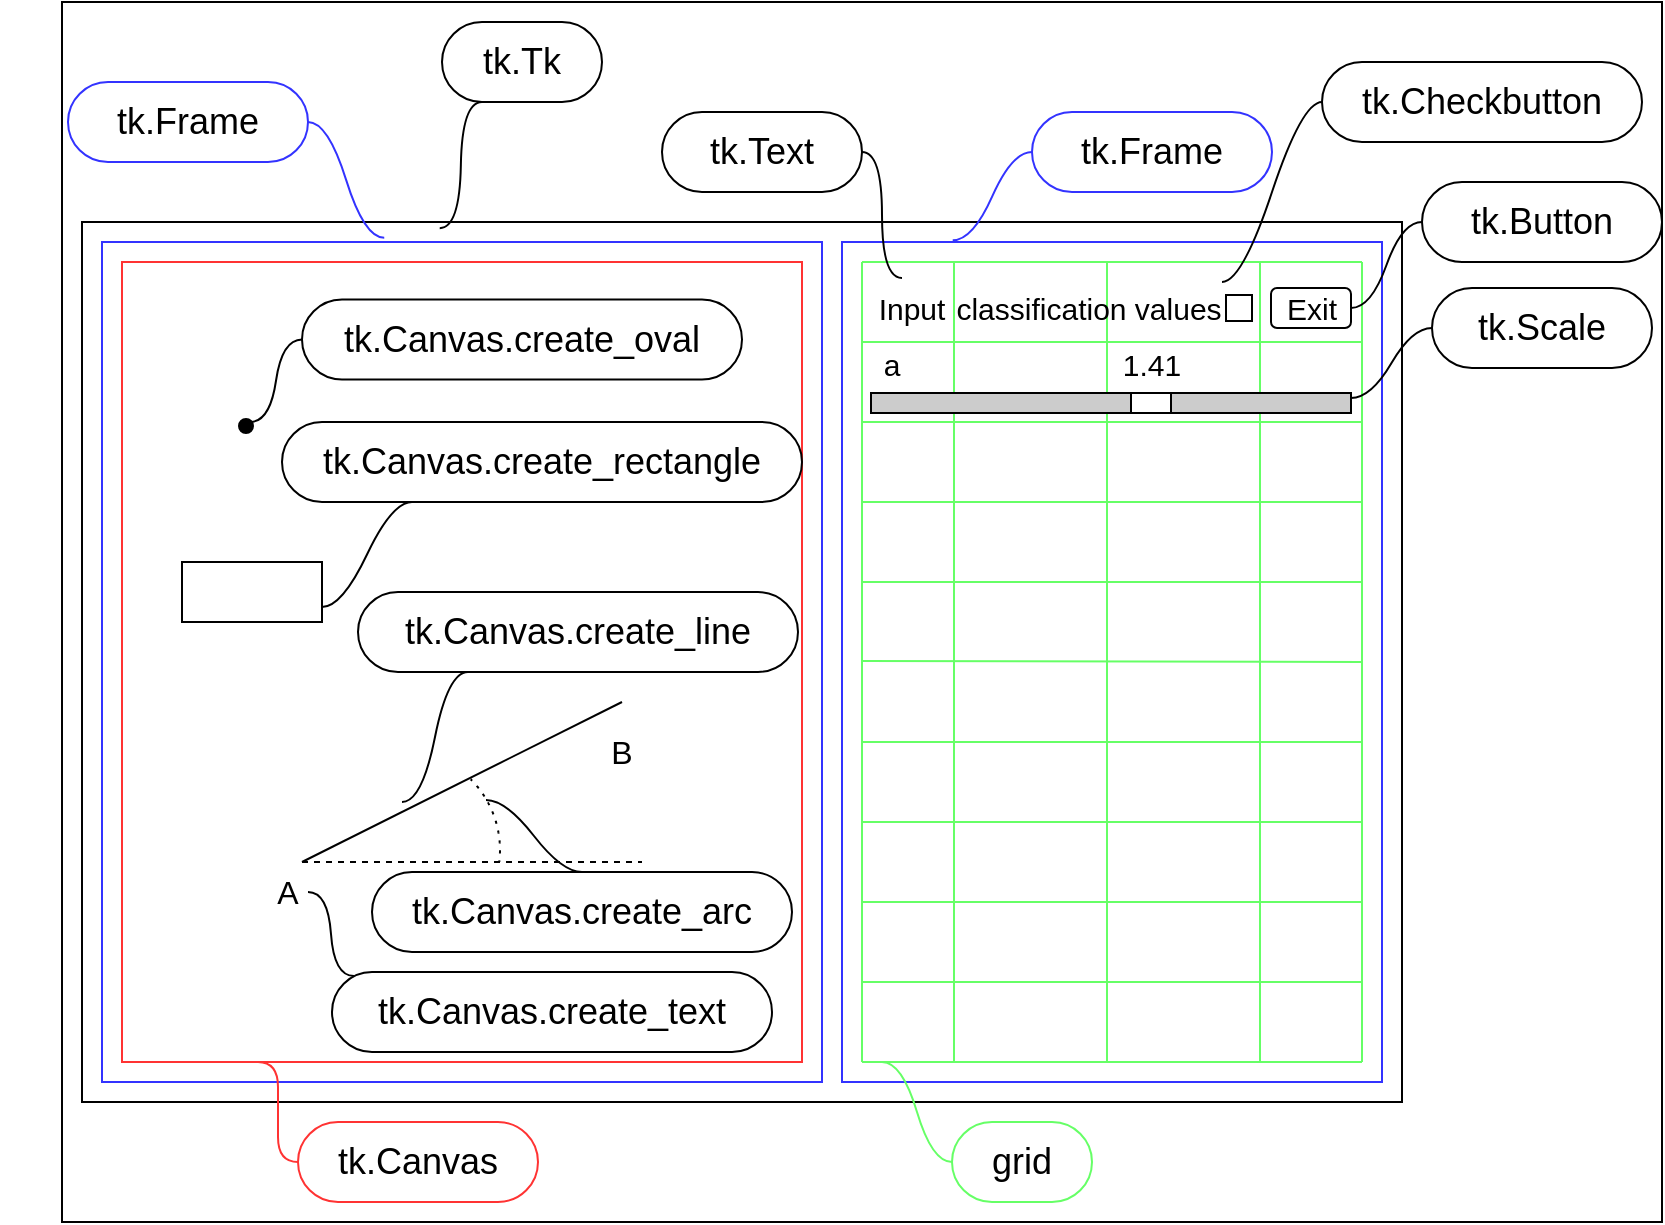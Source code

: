 <mxfile version="24.8.6">
  <diagram name="Page-1" id="wHqGof-OoqQ8YfUpuGFb">
    <mxGraphModel dx="2284" dy="738" grid="1" gridSize="10" guides="1" tooltips="1" connect="1" arrows="1" fold="1" page="1" pageScale="1" pageWidth="850" pageHeight="1100" math="0" shadow="0">
      <root>
        <mxCell id="0" />
        <mxCell id="1" parent="0" />
        <mxCell id="lTo31LPykX4vVSw3QdY_-49" value="" style="ellipse;whiteSpace=wrap;html=1;aspect=fixed;strokeWidth=1;" parent="1" vertex="1">
          <mxGeometry x="-20" height="20" as="geometry" />
        </mxCell>
        <mxCell id="lTo31LPykX4vVSw3QdY_-22" value="" style="rounded=0;whiteSpace=wrap;html=1;" parent="1" vertex="1">
          <mxGeometry x="10" width="800" height="610" as="geometry" />
        </mxCell>
        <mxCell id="lTo31LPykX4vVSw3QdY_-3" value="" style="rounded=0;whiteSpace=wrap;html=1;" parent="1" vertex="1">
          <mxGeometry x="20" y="110" width="660" height="440" as="geometry" />
        </mxCell>
        <mxCell id="lTo31LPykX4vVSw3QdY_-4" value="" style="rounded=0;whiteSpace=wrap;html=1;strokeColor=#3333FF;" parent="1" vertex="1">
          <mxGeometry x="30" y="120" width="360" height="420" as="geometry" />
        </mxCell>
        <mxCell id="lTo31LPykX4vVSw3QdY_-32" value="" style="verticalLabelPosition=bottom;verticalAlign=top;html=1;shape=mxgraph.basic.rect;fillColor2=none;strokeWidth=1;size=20;indent=5;strokeColor=#FF3333;" parent="1" vertex="1">
          <mxGeometry x="40" y="130" width="340" height="400" as="geometry" />
        </mxCell>
        <mxCell id="lTo31LPykX4vVSw3QdY_-5" value="" style="rounded=0;whiteSpace=wrap;html=1;strokeColor=#3333FF;" parent="1" vertex="1">
          <mxGeometry x="400" y="120" width="270" height="420" as="geometry" />
        </mxCell>
        <mxCell id="lTo31LPykX4vVSw3QdY_-6" value="" style="endArrow=none;html=1;rounded=0;strokeColor=#66FF66;" parent="1" edge="1">
          <mxGeometry width="50" height="50" relative="1" as="geometry">
            <mxPoint x="410" y="130" as="sourcePoint" />
            <mxPoint x="660" y="130" as="targetPoint" />
          </mxGeometry>
        </mxCell>
        <mxCell id="lTo31LPykX4vVSw3QdY_-7" value="" style="endArrow=none;html=1;rounded=0;strokeColor=#66FF66;" parent="1" edge="1">
          <mxGeometry width="50" height="50" relative="1" as="geometry">
            <mxPoint x="410" y="530" as="sourcePoint" />
            <mxPoint x="660" y="530" as="targetPoint" />
          </mxGeometry>
        </mxCell>
        <mxCell id="lTo31LPykX4vVSw3QdY_-8" value="" style="endArrow=none;html=1;rounded=0;strokeColor=#66FF66;" parent="1" edge="1">
          <mxGeometry width="50" height="50" relative="1" as="geometry">
            <mxPoint x="410" y="170" as="sourcePoint" />
            <mxPoint x="660" y="170" as="targetPoint" />
          </mxGeometry>
        </mxCell>
        <mxCell id="lTo31LPykX4vVSw3QdY_-9" value="" style="endArrow=none;html=1;rounded=0;strokeColor=#66FF66;" parent="1" edge="1">
          <mxGeometry width="50" height="50" relative="1" as="geometry">
            <mxPoint x="410" y="210" as="sourcePoint" />
            <mxPoint x="660" y="210" as="targetPoint" />
          </mxGeometry>
        </mxCell>
        <mxCell id="lTo31LPykX4vVSw3QdY_-10" value="" style="endArrow=none;html=1;rounded=0;strokeColor=#66FF66;" parent="1" edge="1">
          <mxGeometry width="50" height="50" relative="1" as="geometry">
            <mxPoint x="410" y="250" as="sourcePoint" />
            <mxPoint x="660" y="250" as="targetPoint" />
          </mxGeometry>
        </mxCell>
        <mxCell id="lTo31LPykX4vVSw3QdY_-11" value="" style="endArrow=none;html=1;rounded=0;strokeColor=#66FF66;" parent="1" edge="1">
          <mxGeometry width="50" height="50" relative="1" as="geometry">
            <mxPoint x="410" y="290" as="sourcePoint" />
            <mxPoint x="660" y="290" as="targetPoint" />
          </mxGeometry>
        </mxCell>
        <mxCell id="lTo31LPykX4vVSw3QdY_-12" value="" style="endArrow=none;html=1;rounded=0;strokeColor=#66FF66;" parent="1" edge="1">
          <mxGeometry width="50" height="50" relative="1" as="geometry">
            <mxPoint x="410" y="329.5" as="sourcePoint" />
            <mxPoint x="660" y="330" as="targetPoint" />
          </mxGeometry>
        </mxCell>
        <mxCell id="lTo31LPykX4vVSw3QdY_-13" value="" style="endArrow=none;html=1;rounded=0;strokeColor=#66FF66;" parent="1" edge="1">
          <mxGeometry width="50" height="50" relative="1" as="geometry">
            <mxPoint x="410" y="370" as="sourcePoint" />
            <mxPoint x="660" y="370" as="targetPoint" />
          </mxGeometry>
        </mxCell>
        <mxCell id="lTo31LPykX4vVSw3QdY_-14" value="" style="endArrow=none;html=1;rounded=0;strokeColor=#66FF66;" parent="1" edge="1">
          <mxGeometry width="50" height="50" relative="1" as="geometry">
            <mxPoint x="410" y="410" as="sourcePoint" />
            <mxPoint x="660" y="410" as="targetPoint" />
          </mxGeometry>
        </mxCell>
        <mxCell id="lTo31LPykX4vVSw3QdY_-15" value="" style="endArrow=none;html=1;rounded=0;strokeColor=#66FF66;" parent="1" edge="1">
          <mxGeometry width="50" height="50" relative="1" as="geometry">
            <mxPoint x="410" y="450" as="sourcePoint" />
            <mxPoint x="660" y="450" as="targetPoint" />
          </mxGeometry>
        </mxCell>
        <mxCell id="lTo31LPykX4vVSw3QdY_-16" value="" style="endArrow=none;html=1;rounded=0;strokeColor=#66FF66;" parent="1" edge="1">
          <mxGeometry width="50" height="50" relative="1" as="geometry">
            <mxPoint x="410" y="490" as="sourcePoint" />
            <mxPoint x="660" y="490" as="targetPoint" />
          </mxGeometry>
        </mxCell>
        <mxCell id="lTo31LPykX4vVSw3QdY_-17" value="" style="endArrow=none;html=1;rounded=0;strokeColor=#66FF66;" parent="1" edge="1">
          <mxGeometry width="50" height="50" relative="1" as="geometry">
            <mxPoint x="410" y="130" as="sourcePoint" />
            <mxPoint x="410" y="530" as="targetPoint" />
          </mxGeometry>
        </mxCell>
        <mxCell id="lTo31LPykX4vVSw3QdY_-18" value="" style="endArrow=none;html=1;rounded=0;strokeColor=#66FF66;" parent="1" edge="1">
          <mxGeometry width="50" height="50" relative="1" as="geometry">
            <mxPoint x="660" y="130" as="sourcePoint" />
            <mxPoint x="660" y="530" as="targetPoint" />
          </mxGeometry>
        </mxCell>
        <mxCell id="lTo31LPykX4vVSw3QdY_-19" value="" style="endArrow=none;html=1;rounded=0;strokeColor=#66FF66;" parent="1" edge="1">
          <mxGeometry width="50" height="50" relative="1" as="geometry">
            <mxPoint x="609" y="130" as="sourcePoint" />
            <mxPoint x="609" y="530" as="targetPoint" />
          </mxGeometry>
        </mxCell>
        <mxCell id="lTo31LPykX4vVSw3QdY_-20" value="" style="endArrow=none;html=1;rounded=0;strokeColor=#66FF66;" parent="1" edge="1">
          <mxGeometry width="50" height="50" relative="1" as="geometry">
            <mxPoint x="532.5" y="130" as="sourcePoint" />
            <mxPoint x="532.5" y="530" as="targetPoint" />
          </mxGeometry>
        </mxCell>
        <mxCell id="lTo31LPykX4vVSw3QdY_-21" value="" style="endArrow=none;html=1;rounded=0;strokeColor=#66FF66;" parent="1" edge="1">
          <mxGeometry width="50" height="50" relative="1" as="geometry">
            <mxPoint x="456" y="130" as="sourcePoint" />
            <mxPoint x="456" y="530" as="targetPoint" />
            <Array as="points">
              <mxPoint x="456" y="330" />
            </Array>
          </mxGeometry>
        </mxCell>
        <mxCell id="lTo31LPykX4vVSw3QdY_-23" value="tk.Tk" style="whiteSpace=wrap;html=1;rounded=1;arcSize=50;align=center;verticalAlign=middle;strokeWidth=1;autosize=1;spacing=4;treeFolding=1;treeMoving=1;newEdgeStyle={&quot;edgeStyle&quot;:&quot;entityRelationEdgeStyle&quot;,&quot;startArrow&quot;:&quot;none&quot;,&quot;endArrow&quot;:&quot;none&quot;,&quot;segment&quot;:10,&quot;curved&quot;:1,&quot;sourcePerimeterSpacing&quot;:0,&quot;targetPerimeterSpacing&quot;:0};fontSize=18;" parent="1" vertex="1">
          <mxGeometry x="200" y="10" width="80" height="40" as="geometry" />
        </mxCell>
        <mxCell id="lTo31LPykX4vVSw3QdY_-24" value="" style="edgeStyle=entityRelationEdgeStyle;startArrow=none;endArrow=none;segment=10;curved=1;sourcePerimeterSpacing=0;targetPerimeterSpacing=0;rounded=0;entryX=0.25;entryY=1;entryDx=0;entryDy=0;exitX=0.271;exitY=0.007;exitDx=0;exitDy=0;exitPerimeter=0;" parent="1" source="lTo31LPykX4vVSw3QdY_-3" target="lTo31LPykX4vVSw3QdY_-23" edge="1">
          <mxGeometry relative="1" as="geometry">
            <mxPoint x="310" y="110" as="sourcePoint" />
            <mxPoint x="375" y="55" as="targetPoint" />
          </mxGeometry>
        </mxCell>
        <mxCell id="lTo31LPykX4vVSw3QdY_-26" value="tk.Frame" style="whiteSpace=wrap;html=1;rounded=1;arcSize=50;align=center;verticalAlign=middle;strokeWidth=1;autosize=1;spacing=4;treeFolding=1;treeMoving=1;newEdgeStyle={&quot;edgeStyle&quot;:&quot;entityRelationEdgeStyle&quot;,&quot;startArrow&quot;:&quot;none&quot;,&quot;endArrow&quot;:&quot;none&quot;,&quot;segment&quot;:10,&quot;curved&quot;:1,&quot;sourcePerimeterSpacing&quot;:0,&quot;targetPerimeterSpacing&quot;:0};strokeColor=#3333FF;fontSize=18;" parent="1" vertex="1">
          <mxGeometry x="13" y="40" width="120" height="40" as="geometry" />
        </mxCell>
        <mxCell id="lTo31LPykX4vVSw3QdY_-27" value="" style="edgeStyle=entityRelationEdgeStyle;startArrow=none;endArrow=none;segment=10;curved=1;sourcePerimeterSpacing=0;targetPerimeterSpacing=0;rounded=0;exitX=0.392;exitY=-0.005;exitDx=0;exitDy=0;exitPerimeter=0;strokeColor=#3333FF;" parent="1" target="lTo31LPykX4vVSw3QdY_-26" edge="1" source="lTo31LPykX4vVSw3QdY_-4">
          <mxGeometry relative="1" as="geometry">
            <mxPoint x="70.0" y="120.0" as="sourcePoint" />
            <Array as="points">
              <mxPoint x="97.16" y="102.84" />
            </Array>
          </mxGeometry>
        </mxCell>
        <mxCell id="lTo31LPykX4vVSw3QdY_-28" value="tk.Frame" style="whiteSpace=wrap;html=1;rounded=1;arcSize=50;align=center;verticalAlign=middle;strokeWidth=1;autosize=1;spacing=4;treeFolding=1;treeMoving=1;newEdgeStyle={&quot;edgeStyle&quot;:&quot;entityRelationEdgeStyle&quot;,&quot;startArrow&quot;:&quot;none&quot;,&quot;endArrow&quot;:&quot;none&quot;,&quot;segment&quot;:10,&quot;curved&quot;:1,&quot;sourcePerimeterSpacing&quot;:0,&quot;targetPerimeterSpacing&quot;:0};strokeColor=#3333FF;fontSize=18;" parent="1" vertex="1">
          <mxGeometry x="495" y="55" width="120" height="40" as="geometry" />
        </mxCell>
        <mxCell id="lTo31LPykX4vVSw3QdY_-29" value="" style="edgeStyle=entityRelationEdgeStyle;startArrow=none;endArrow=none;segment=10;curved=1;sourcePerimeterSpacing=0;targetPerimeterSpacing=0;rounded=0;exitX=0.205;exitY=-0.002;exitDx=0;exitDy=0;exitPerimeter=0;entryX=0;entryY=0.5;entryDx=0;entryDy=0;strokeColor=#3333FF;" parent="1" source="lTo31LPykX4vVSw3QdY_-5" target="lTo31LPykX4vVSw3QdY_-28" edge="1">
          <mxGeometry relative="1" as="geometry">
            <mxPoint x="550" y="120.0" as="sourcePoint" />
            <Array as="points">
              <mxPoint x="490" y="100" />
              <mxPoint x="550" y="100" />
              <mxPoint x="530" y="110" />
              <mxPoint x="500" y="100" />
              <mxPoint x="490" y="110" />
            </Array>
          </mxGeometry>
        </mxCell>
        <mxCell id="lTo31LPykX4vVSw3QdY_-30" value="grid" style="whiteSpace=wrap;html=1;rounded=1;arcSize=50;align=center;verticalAlign=middle;strokeWidth=1;autosize=1;spacing=4;treeFolding=1;treeMoving=1;newEdgeStyle={&quot;edgeStyle&quot;:&quot;entityRelationEdgeStyle&quot;,&quot;startArrow&quot;:&quot;none&quot;,&quot;endArrow&quot;:&quot;none&quot;,&quot;segment&quot;:10,&quot;curved&quot;:1,&quot;sourcePerimeterSpacing&quot;:0,&quot;targetPerimeterSpacing&quot;:0};strokeColor=#66FF66;fontSize=18;" parent="1" vertex="1">
          <mxGeometry x="455" y="560" width="70" height="40" as="geometry" />
        </mxCell>
        <mxCell id="lTo31LPykX4vVSw3QdY_-31" value="" style="edgeStyle=entityRelationEdgeStyle;startArrow=none;endArrow=none;segment=10;curved=1;sourcePerimeterSpacing=0;targetPerimeterSpacing=0;rounded=0;strokeColor=#66FF66;entryX=0;entryY=0.5;entryDx=0;entryDy=0;" parent="1" target="lTo31LPykX4vVSw3QdY_-30" edge="1">
          <mxGeometry relative="1" as="geometry">
            <mxPoint x="420" y="530" as="sourcePoint" />
            <Array as="points">
              <mxPoint x="490" y="530" />
              <mxPoint x="455" y="560" />
              <mxPoint x="440" y="570" />
              <mxPoint x="370" y="570" />
            </Array>
          </mxGeometry>
        </mxCell>
        <mxCell id="lTo31LPykX4vVSw3QdY_-33" value="tk.Canvas" style="whiteSpace=wrap;html=1;rounded=1;arcSize=50;align=center;verticalAlign=middle;strokeWidth=1;autosize=1;spacing=4;treeFolding=1;treeMoving=1;newEdgeStyle={&quot;edgeStyle&quot;:&quot;entityRelationEdgeStyle&quot;,&quot;startArrow&quot;:&quot;none&quot;,&quot;endArrow&quot;:&quot;none&quot;,&quot;segment&quot;:10,&quot;curved&quot;:1,&quot;sourcePerimeterSpacing&quot;:0,&quot;targetPerimeterSpacing&quot;:0};strokeColor=#FF3333;fontSize=18;" parent="1" vertex="1">
          <mxGeometry x="128" y="560" width="120" height="40" as="geometry" />
        </mxCell>
        <mxCell id="lTo31LPykX4vVSw3QdY_-34" value="" style="edgeStyle=entityRelationEdgeStyle;startArrow=none;endArrow=none;segment=10;curved=1;sourcePerimeterSpacing=0;targetPerimeterSpacing=0;rounded=0;entryX=0;entryY=0.5;entryDx=0;entryDy=0;exitX=0.2;exitY=1;exitDx=0;exitDy=0;exitPerimeter=0;strokeColor=#FF3333;" parent="1" source="lTo31LPykX4vVSw3QdY_-32" target="lTo31LPykX4vVSw3QdY_-33" edge="1">
          <mxGeometry relative="1" as="geometry">
            <mxPoint x="170" y="622" as="sourcePoint" />
            <Array as="points">
              <mxPoint x="100" y="620" />
            </Array>
          </mxGeometry>
        </mxCell>
        <mxCell id="lTo31LPykX4vVSw3QdY_-35" value="" style="endArrow=none;html=1;rounded=0;" parent="1" edge="1">
          <mxGeometry width="50" height="50" relative="1" as="geometry">
            <mxPoint x="130" y="430" as="sourcePoint" />
            <mxPoint x="290" y="350" as="targetPoint" />
          </mxGeometry>
        </mxCell>
        <mxCell id="lTo31LPykX4vVSw3QdY_-36" value="A" style="text;html=1;align=center;verticalAlign=middle;whiteSpace=wrap;rounded=0;fontSize=16;" parent="1" vertex="1">
          <mxGeometry x="113" y="430" width="20" height="30" as="geometry" />
        </mxCell>
        <mxCell id="lTo31LPykX4vVSw3QdY_-37" value="B" style="text;html=1;align=center;verticalAlign=middle;whiteSpace=wrap;rounded=0;fontSize=16;" parent="1" vertex="1">
          <mxGeometry x="280" y="360" width="20" height="30" as="geometry" />
        </mxCell>
        <mxCell id="lTo31LPykX4vVSw3QdY_-38" value="" style="endArrow=none;dashed=1;html=1;rounded=0;" parent="1" edge="1">
          <mxGeometry width="50" height="50" relative="1" as="geometry">
            <mxPoint x="130" y="430" as="sourcePoint" />
            <mxPoint x="300" y="430" as="targetPoint" />
          </mxGeometry>
        </mxCell>
        <mxCell id="lTo31LPykX4vVSw3QdY_-41" value="" style="verticalLabelPosition=bottom;verticalAlign=top;html=1;shape=mxgraph.basic.partConcEllipse;startAngle=0.125;endAngle=0.269;arcWidth=0;dashed=1;dashPattern=1 4;" parent="1" vertex="1">
          <mxGeometry x="129" y="374" width="100" height="100" as="geometry" />
        </mxCell>
        <mxCell id="lTo31LPykX4vVSw3QdY_-42" value="tk.Canvas.create_line" style="whiteSpace=wrap;html=1;rounded=1;arcSize=50;align=center;verticalAlign=middle;strokeWidth=1;autosize=1;spacing=4;treeFolding=1;treeMoving=1;newEdgeStyle={&quot;edgeStyle&quot;:&quot;entityRelationEdgeStyle&quot;,&quot;startArrow&quot;:&quot;none&quot;,&quot;endArrow&quot;:&quot;none&quot;,&quot;segment&quot;:10,&quot;curved&quot;:1,&quot;sourcePerimeterSpacing&quot;:0,&quot;targetPerimeterSpacing&quot;:0};fontSize=18;" parent="1" vertex="1">
          <mxGeometry x="158" y="295" width="220" height="40" as="geometry" />
        </mxCell>
        <mxCell id="lTo31LPykX4vVSw3QdY_-43" value="" style="edgeStyle=entityRelationEdgeStyle;startArrow=none;endArrow=none;segment=10;curved=1;sourcePerimeterSpacing=0;targetPerimeterSpacing=0;rounded=0;entryX=0.25;entryY=1;entryDx=0;entryDy=0;" parent="1" target="lTo31LPykX4vVSw3QdY_-42" edge="1">
          <mxGeometry relative="1" as="geometry">
            <mxPoint x="180" y="400" as="sourcePoint" />
          </mxGeometry>
        </mxCell>
        <mxCell id="lTo31LPykX4vVSw3QdY_-44" value="tk.Canvas.create_text" style="whiteSpace=wrap;html=1;rounded=1;arcSize=50;align=center;verticalAlign=middle;strokeWidth=1;autosize=1;spacing=4;treeFolding=1;treeMoving=1;newEdgeStyle={&quot;edgeStyle&quot;:&quot;entityRelationEdgeStyle&quot;,&quot;startArrow&quot;:&quot;none&quot;,&quot;endArrow&quot;:&quot;none&quot;,&quot;segment&quot;:10,&quot;curved&quot;:1,&quot;sourcePerimeterSpacing&quot;:0,&quot;targetPerimeterSpacing&quot;:0};fontSize=18;" parent="1" vertex="1">
          <mxGeometry x="145" y="485" width="220" height="40" as="geometry" />
        </mxCell>
        <mxCell id="lTo31LPykX4vVSw3QdY_-45" value="" style="edgeStyle=entityRelationEdgeStyle;startArrow=none;endArrow=none;segment=10;curved=1;sourcePerimeterSpacing=0;targetPerimeterSpacing=0;rounded=0;exitX=1;exitY=0.5;exitDx=0;exitDy=0;entryX=0.05;entryY=0.05;entryDx=0;entryDy=0;entryPerimeter=0;" parent="1" source="lTo31LPykX4vVSw3QdY_-36" target="lTo31LPykX4vVSw3QdY_-44" edge="1">
          <mxGeometry relative="1" as="geometry">
            <mxPoint x="160" y="522" as="sourcePoint" />
            <Array as="points">
              <mxPoint x="130" y="460" />
            </Array>
          </mxGeometry>
        </mxCell>
        <mxCell id="lTo31LPykX4vVSw3QdY_-46" value="tk.Canvas.create_arc" style="whiteSpace=wrap;html=1;rounded=1;arcSize=50;align=center;verticalAlign=middle;strokeWidth=1;autosize=1;spacing=4;treeFolding=1;treeMoving=1;newEdgeStyle={&quot;edgeStyle&quot;:&quot;entityRelationEdgeStyle&quot;,&quot;startArrow&quot;:&quot;none&quot;,&quot;endArrow&quot;:&quot;none&quot;,&quot;segment&quot;:10,&quot;curved&quot;:1,&quot;sourcePerimeterSpacing&quot;:0,&quot;targetPerimeterSpacing&quot;:0};fontSize=18;" parent="1" vertex="1">
          <mxGeometry x="165" y="435" width="210" height="40" as="geometry" />
        </mxCell>
        <mxCell id="lTo31LPykX4vVSw3QdY_-47" value="" style="edgeStyle=entityRelationEdgeStyle;startArrow=none;endArrow=none;segment=10;curved=1;sourcePerimeterSpacing=0;targetPerimeterSpacing=0;rounded=0;exitX=0.93;exitY=0.25;exitDx=0;exitDy=0;exitPerimeter=0;entryX=0.5;entryY=0;entryDx=0;entryDy=0;" parent="1" source="lTo31LPykX4vVSw3QdY_-41" target="lTo31LPykX4vVSw3QdY_-46" edge="1">
          <mxGeometry relative="1" as="geometry">
            <mxPoint x="210" y="482" as="sourcePoint" />
            <Array as="points">
              <mxPoint x="240" y="450" />
            </Array>
          </mxGeometry>
        </mxCell>
        <mxCell id="lTo31LPykX4vVSw3QdY_-50" value="" style="ellipse;whiteSpace=wrap;html=1;aspect=fixed;strokeWidth=4;" parent="1" vertex="1">
          <mxGeometry x="100" y="210" width="4" height="4" as="geometry" />
        </mxCell>
        <mxCell id="lTo31LPykX4vVSw3QdY_-51" value="tk.Canvas.create_oval" style="whiteSpace=wrap;html=1;rounded=1;arcSize=50;align=center;verticalAlign=middle;strokeWidth=1;autosize=1;spacing=4;treeFolding=1;treeMoving=1;newEdgeStyle={&quot;edgeStyle&quot;:&quot;entityRelationEdgeStyle&quot;,&quot;startArrow&quot;:&quot;none&quot;,&quot;endArrow&quot;:&quot;none&quot;,&quot;segment&quot;:10,&quot;curved&quot;:1,&quot;sourcePerimeterSpacing&quot;:0,&quot;targetPerimeterSpacing&quot;:0};fontSize=18;" parent="1" vertex="1">
          <mxGeometry x="130" y="148.75" width="220" height="40" as="geometry" />
        </mxCell>
        <mxCell id="lTo31LPykX4vVSw3QdY_-52" value="" style="edgeStyle=entityRelationEdgeStyle;startArrow=none;endArrow=none;segment=10;curved=1;sourcePerimeterSpacing=0;targetPerimeterSpacing=0;rounded=0;" parent="1" target="lTo31LPykX4vVSw3QdY_-51" edge="1">
          <mxGeometry relative="1" as="geometry">
            <mxPoint x="104" y="210" as="sourcePoint" />
          </mxGeometry>
        </mxCell>
        <mxCell id="lTo31LPykX4vVSw3QdY_-53" value="" style="rounded=0;whiteSpace=wrap;html=1;" parent="1" vertex="1">
          <mxGeometry x="70" y="280" width="70" height="30" as="geometry" />
        </mxCell>
        <mxCell id="lTo31LPykX4vVSw3QdY_-54" value="tk.Canvas.create_rectangle" style="whiteSpace=wrap;html=1;rounded=1;arcSize=50;align=center;verticalAlign=middle;strokeWidth=1;autosize=1;spacing=4;treeFolding=1;treeMoving=1;newEdgeStyle={&quot;edgeStyle&quot;:&quot;entityRelationEdgeStyle&quot;,&quot;startArrow&quot;:&quot;none&quot;,&quot;endArrow&quot;:&quot;none&quot;,&quot;segment&quot;:10,&quot;curved&quot;:1,&quot;sourcePerimeterSpacing&quot;:0,&quot;targetPerimeterSpacing&quot;:0};fontSize=18;" parent="1" vertex="1">
          <mxGeometry x="120" y="210" width="260" height="40" as="geometry" />
        </mxCell>
        <mxCell id="lTo31LPykX4vVSw3QdY_-55" value="" style="edgeStyle=entityRelationEdgeStyle;startArrow=none;endArrow=none;segment=10;curved=1;sourcePerimeterSpacing=0;targetPerimeterSpacing=0;rounded=0;entryX=0.25;entryY=1;entryDx=0;entryDy=0;exitX=1;exitY=0.75;exitDx=0;exitDy=0;" parent="1" target="lTo31LPykX4vVSw3QdY_-54" edge="1" source="lTo31LPykX4vVSw3QdY_-53">
          <mxGeometry relative="1" as="geometry">
            <mxPoint x="150" y="256" as="sourcePoint" />
            <Array as="points">
              <mxPoint x="150" y="230" />
            </Array>
          </mxGeometry>
        </mxCell>
        <mxCell id="lTo31LPykX4vVSw3QdY_-56" value="Input" style="text;html=1;align=center;verticalAlign=middle;whiteSpace=wrap;rounded=0;fontSize=15;" parent="1" vertex="1">
          <mxGeometry x="415" y="138" width="40" height="30" as="geometry" />
        </mxCell>
        <mxCell id="lTo31LPykX4vVSw3QdY_-57" value="tk.Text" style="whiteSpace=wrap;html=1;rounded=1;arcSize=50;align=center;verticalAlign=middle;strokeWidth=1;autosize=1;spacing=4;treeFolding=1;treeMoving=1;newEdgeStyle={&quot;edgeStyle&quot;:&quot;entityRelationEdgeStyle&quot;,&quot;startArrow&quot;:&quot;none&quot;,&quot;endArrow&quot;:&quot;none&quot;,&quot;segment&quot;:10,&quot;curved&quot;:1,&quot;sourcePerimeterSpacing&quot;:0,&quot;targetPerimeterSpacing&quot;:0};fontSize=18;" parent="1" vertex="1">
          <mxGeometry x="310" y="55" width="100" height="40" as="geometry" />
        </mxCell>
        <mxCell id="lTo31LPykX4vVSw3QdY_-58" value="" style="edgeStyle=entityRelationEdgeStyle;startArrow=none;endArrow=none;segment=10;curved=1;sourcePerimeterSpacing=0;targetPerimeterSpacing=0;rounded=0;exitX=0.375;exitY=0;exitDx=0;exitDy=0;exitPerimeter=0;" parent="1" source="lTo31LPykX4vVSw3QdY_-56" target="lTo31LPykX4vVSw3QdY_-57" edge="1">
          <mxGeometry relative="1" as="geometry">
            <mxPoint x="640" y="152" as="sourcePoint" />
            <Array as="points">
              <mxPoint x="450" y="150" />
            </Array>
          </mxGeometry>
        </mxCell>
        <mxCell id="lTo31LPykX4vVSw3QdY_-64" value="" style="group;fontSize=12;" parent="1" vertex="1" connectable="0">
          <mxGeometry x="470" y="138" width="187.5" height="61.5" as="geometry" />
        </mxCell>
        <mxCell id="lTo31LPykX4vVSw3QdY_-60" value="classification values" style="text;html=1;align=center;verticalAlign=middle;whiteSpace=wrap;rounded=0;fontSize=15;" parent="lTo31LPykX4vVSw3QdY_-64" vertex="1">
          <mxGeometry x="-14" width="135" height="30" as="geometry" />
        </mxCell>
        <mxCell id="lTo31LPykX4vVSw3QdY_-62" value="" style="whiteSpace=wrap;html=1;aspect=fixed;" parent="lTo31LPykX4vVSw3QdY_-64" vertex="1">
          <mxGeometry x="122" y="8.5" width="13" height="13" as="geometry" />
        </mxCell>
        <mxCell id="lTo31LPykX4vVSw3QdY_-74" value="" style="group" parent="lTo31LPykX4vVSw3QdY_-64" vertex="1" connectable="0">
          <mxGeometry x="-75.5" y="27.5" width="260" height="40" as="geometry" />
        </mxCell>
        <mxCell id="lTo31LPykX4vVSw3QdY_-70" value="" style="rounded=0;whiteSpace=wrap;html=1;fillColor=#CCCCCC;" parent="lTo31LPykX4vVSw3QdY_-74" vertex="1">
          <mxGeometry x="20" y="30" width="240" height="10" as="geometry" />
        </mxCell>
        <mxCell id="lTo31LPykX4vVSw3QdY_-71" value="" style="rounded=0;whiteSpace=wrap;html=1;" parent="lTo31LPykX4vVSw3QdY_-74" vertex="1">
          <mxGeometry x="150" y="30" width="20" height="10" as="geometry" />
        </mxCell>
        <mxCell id="lTo31LPykX4vVSw3QdY_-72" value="&lt;font style=&quot;font-size: 15px;&quot;&gt;a&lt;/font&gt;" style="text;html=1;align=center;verticalAlign=middle;whiteSpace=wrap;rounded=0;" parent="lTo31LPykX4vVSw3QdY_-74" vertex="1">
          <mxGeometry width="60" height="30" as="geometry" />
        </mxCell>
        <mxCell id="lTo31LPykX4vVSw3QdY_-73" value="&lt;font style=&quot;font-size: 15px;&quot;&gt;1.41&lt;/font&gt;" style="text;html=1;align=center;verticalAlign=middle;whiteSpace=wrap;rounded=0;" parent="lTo31LPykX4vVSw3QdY_-74" vertex="1">
          <mxGeometry x="130" width="60" height="30" as="geometry" />
        </mxCell>
        <mxCell id="lTo31LPykX4vVSw3QdY_-67" value="Exit" style="rounded=1;whiteSpace=wrap;html=1;fontSize=15;" parent="lTo31LPykX4vVSw3QdY_-64" vertex="1">
          <mxGeometry x="144.5" y="5" width="40" height="20" as="geometry" />
        </mxCell>
        <mxCell id="lTo31LPykX4vVSw3QdY_-65" value="tk.Checkbutton" style="whiteSpace=wrap;html=1;rounded=1;arcSize=50;align=center;verticalAlign=middle;strokeWidth=1;autosize=1;spacing=4;treeFolding=1;treeMoving=1;newEdgeStyle={&quot;edgeStyle&quot;:&quot;entityRelationEdgeStyle&quot;,&quot;startArrow&quot;:&quot;none&quot;,&quot;endArrow&quot;:&quot;none&quot;,&quot;segment&quot;:10,&quot;curved&quot;:1,&quot;sourcePerimeterSpacing&quot;:0,&quot;targetPerimeterSpacing&quot;:0};fontSize=18;" parent="1" vertex="1">
          <mxGeometry x="640" y="30" width="160" height="40" as="geometry" />
        </mxCell>
        <mxCell id="lTo31LPykX4vVSw3QdY_-66" value="" style="edgeStyle=entityRelationEdgeStyle;startArrow=none;endArrow=none;segment=10;curved=1;sourcePerimeterSpacing=0;targetPerimeterSpacing=0;rounded=0;" parent="1" target="lTo31LPykX4vVSw3QdY_-65" edge="1">
          <mxGeometry relative="1" as="geometry">
            <mxPoint x="590" y="140" as="sourcePoint" />
            <Array as="points">
              <mxPoint x="670" y="100" />
            </Array>
          </mxGeometry>
        </mxCell>
        <mxCell id="lTo31LPykX4vVSw3QdY_-68" value="tk.Button" style="whiteSpace=wrap;html=1;rounded=1;arcSize=50;align=center;verticalAlign=middle;strokeWidth=1;autosize=1;spacing=4;treeFolding=1;treeMoving=1;newEdgeStyle={&quot;edgeStyle&quot;:&quot;entityRelationEdgeStyle&quot;,&quot;startArrow&quot;:&quot;none&quot;,&quot;endArrow&quot;:&quot;none&quot;,&quot;segment&quot;:10,&quot;curved&quot;:1,&quot;sourcePerimeterSpacing&quot;:0,&quot;targetPerimeterSpacing&quot;:0};fontSize=18;" parent="1" vertex="1">
          <mxGeometry x="690" y="90" width="120" height="40" as="geometry" />
        </mxCell>
        <mxCell id="lTo31LPykX4vVSw3QdY_-69" value="" style="edgeStyle=entityRelationEdgeStyle;startArrow=none;endArrow=none;segment=10;curved=1;sourcePerimeterSpacing=0;targetPerimeterSpacing=0;rounded=0;exitX=1;exitY=0.5;exitDx=0;exitDy=0;" parent="1" source="lTo31LPykX4vVSw3QdY_-67" target="lTo31LPykX4vVSw3QdY_-68" edge="1">
          <mxGeometry relative="1" as="geometry">
            <mxPoint x="690" y="152" as="sourcePoint" />
          </mxGeometry>
        </mxCell>
        <mxCell id="lTo31LPykX4vVSw3QdY_-75" value="tk.Scale" style="whiteSpace=wrap;html=1;rounded=1;arcSize=50;align=center;verticalAlign=middle;strokeWidth=1;autosize=1;spacing=4;treeFolding=1;treeMoving=1;newEdgeStyle={&quot;edgeStyle&quot;:&quot;entityRelationEdgeStyle&quot;,&quot;startArrow&quot;:&quot;none&quot;,&quot;endArrow&quot;:&quot;none&quot;,&quot;segment&quot;:10,&quot;curved&quot;:1,&quot;sourcePerimeterSpacing&quot;:0,&quot;targetPerimeterSpacing&quot;:0};fontSize=18;" parent="1" vertex="1">
          <mxGeometry x="695" y="143" width="110" height="40" as="geometry" />
        </mxCell>
        <mxCell id="lTo31LPykX4vVSw3QdY_-76" value="" style="edgeStyle=entityRelationEdgeStyle;startArrow=none;endArrow=none;segment=10;curved=1;sourcePerimeterSpacing=0;targetPerimeterSpacing=0;rounded=0;exitX=1;exitY=0.25;exitDx=0;exitDy=0;" parent="1" source="lTo31LPykX4vVSw3QdY_-70" target="lTo31LPykX4vVSw3QdY_-75" edge="1">
          <mxGeometry relative="1" as="geometry">
            <mxPoint x="690" y="189.75" as="sourcePoint" />
          </mxGeometry>
        </mxCell>
      </root>
    </mxGraphModel>
  </diagram>
</mxfile>
